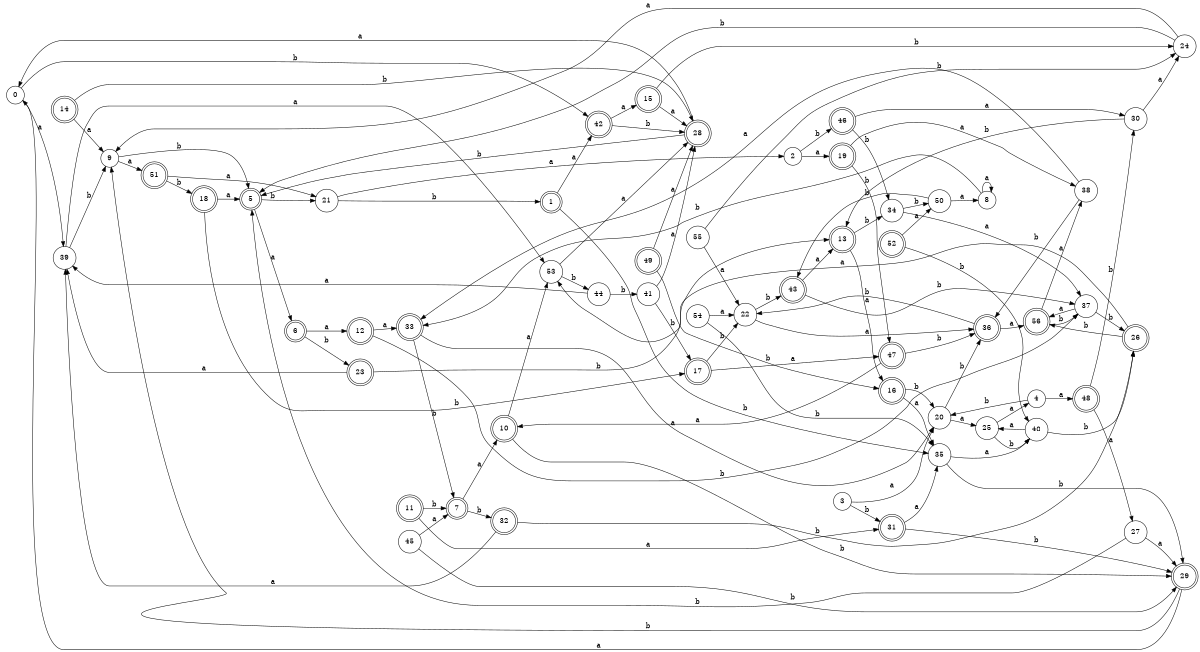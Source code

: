 digraph n46_2 {
__start0 [label="" shape="none"];

rankdir=LR;
size="8,5";

s0 [style="filled", color="black", fillcolor="white" shape="circle", label="0"];
s1 [style="rounded,filled", color="black", fillcolor="white" shape="doublecircle", label="1"];
s2 [style="filled", color="black", fillcolor="white" shape="circle", label="2"];
s3 [style="filled", color="black", fillcolor="white" shape="circle", label="3"];
s4 [style="filled", color="black", fillcolor="white" shape="circle", label="4"];
s5 [style="rounded,filled", color="black", fillcolor="white" shape="doublecircle", label="5"];
s6 [style="rounded,filled", color="black", fillcolor="white" shape="doublecircle", label="6"];
s7 [style="rounded,filled", color="black", fillcolor="white" shape="doublecircle", label="7"];
s8 [style="filled", color="black", fillcolor="white" shape="circle", label="8"];
s9 [style="filled", color="black", fillcolor="white" shape="circle", label="9"];
s10 [style="rounded,filled", color="black", fillcolor="white" shape="doublecircle", label="10"];
s11 [style="rounded,filled", color="black", fillcolor="white" shape="doublecircle", label="11"];
s12 [style="rounded,filled", color="black", fillcolor="white" shape="doublecircle", label="12"];
s13 [style="rounded,filled", color="black", fillcolor="white" shape="doublecircle", label="13"];
s14 [style="rounded,filled", color="black", fillcolor="white" shape="doublecircle", label="14"];
s15 [style="rounded,filled", color="black", fillcolor="white" shape="doublecircle", label="15"];
s16 [style="rounded,filled", color="black", fillcolor="white" shape="doublecircle", label="16"];
s17 [style="rounded,filled", color="black", fillcolor="white" shape="doublecircle", label="17"];
s18 [style="rounded,filled", color="black", fillcolor="white" shape="doublecircle", label="18"];
s19 [style="rounded,filled", color="black", fillcolor="white" shape="doublecircle", label="19"];
s20 [style="filled", color="black", fillcolor="white" shape="circle", label="20"];
s21 [style="filled", color="black", fillcolor="white" shape="circle", label="21"];
s22 [style="filled", color="black", fillcolor="white" shape="circle", label="22"];
s23 [style="rounded,filled", color="black", fillcolor="white" shape="doublecircle", label="23"];
s24 [style="filled", color="black", fillcolor="white" shape="circle", label="24"];
s25 [style="filled", color="black", fillcolor="white" shape="circle", label="25"];
s26 [style="rounded,filled", color="black", fillcolor="white" shape="doublecircle", label="26"];
s27 [style="filled", color="black", fillcolor="white" shape="circle", label="27"];
s28 [style="rounded,filled", color="black", fillcolor="white" shape="doublecircle", label="28"];
s29 [style="rounded,filled", color="black", fillcolor="white" shape="doublecircle", label="29"];
s30 [style="filled", color="black", fillcolor="white" shape="circle", label="30"];
s31 [style="rounded,filled", color="black", fillcolor="white" shape="doublecircle", label="31"];
s32 [style="rounded,filled", color="black", fillcolor="white" shape="doublecircle", label="32"];
s33 [style="rounded,filled", color="black", fillcolor="white" shape="doublecircle", label="33"];
s34 [style="filled", color="black", fillcolor="white" shape="circle", label="34"];
s35 [style="filled", color="black", fillcolor="white" shape="circle", label="35"];
s36 [style="rounded,filled", color="black", fillcolor="white" shape="doublecircle", label="36"];
s37 [style="filled", color="black", fillcolor="white" shape="circle", label="37"];
s38 [style="filled", color="black", fillcolor="white" shape="circle", label="38"];
s39 [style="filled", color="black", fillcolor="white" shape="circle", label="39"];
s40 [style="filled", color="black", fillcolor="white" shape="circle", label="40"];
s41 [style="filled", color="black", fillcolor="white" shape="circle", label="41"];
s42 [style="rounded,filled", color="black", fillcolor="white" shape="doublecircle", label="42"];
s43 [style="rounded,filled", color="black", fillcolor="white" shape="doublecircle", label="43"];
s44 [style="filled", color="black", fillcolor="white" shape="circle", label="44"];
s45 [style="filled", color="black", fillcolor="white" shape="circle", label="45"];
s46 [style="rounded,filled", color="black", fillcolor="white" shape="doublecircle", label="46"];
s47 [style="rounded,filled", color="black", fillcolor="white" shape="doublecircle", label="47"];
s48 [style="rounded,filled", color="black", fillcolor="white" shape="doublecircle", label="48"];
s49 [style="rounded,filled", color="black", fillcolor="white" shape="doublecircle", label="49"];
s50 [style="filled", color="black", fillcolor="white" shape="circle", label="50"];
s51 [style="rounded,filled", color="black", fillcolor="white" shape="doublecircle", label="51"];
s52 [style="rounded,filled", color="black", fillcolor="white" shape="doublecircle", label="52"];
s53 [style="filled", color="black", fillcolor="white" shape="circle", label="53"];
s54 [style="filled", color="black", fillcolor="white" shape="circle", label="54"];
s55 [style="filled", color="black", fillcolor="white" shape="circle", label="55"];
s56 [style="rounded,filled", color="black", fillcolor="white" shape="doublecircle", label="56"];
s0 -> s39 [label="a"];
s0 -> s42 [label="b"];
s1 -> s42 [label="a"];
s1 -> s35 [label="b"];
s2 -> s19 [label="a"];
s2 -> s46 [label="b"];
s3 -> s20 [label="a"];
s3 -> s31 [label="b"];
s4 -> s48 [label="a"];
s4 -> s20 [label="b"];
s5 -> s6 [label="a"];
s5 -> s21 [label="b"];
s6 -> s12 [label="a"];
s6 -> s23 [label="b"];
s7 -> s10 [label="a"];
s7 -> s32 [label="b"];
s8 -> s8 [label="a"];
s8 -> s33 [label="b"];
s9 -> s51 [label="a"];
s9 -> s5 [label="b"];
s10 -> s53 [label="a"];
s10 -> s29 [label="b"];
s11 -> s31 [label="a"];
s11 -> s7 [label="b"];
s12 -> s33 [label="a"];
s12 -> s37 [label="b"];
s13 -> s16 [label="a"];
s13 -> s34 [label="b"];
s14 -> s9 [label="a"];
s14 -> s28 [label="b"];
s15 -> s28 [label="a"];
s15 -> s24 [label="b"];
s16 -> s35 [label="a"];
s16 -> s20 [label="b"];
s17 -> s47 [label="a"];
s17 -> s22 [label="b"];
s18 -> s5 [label="a"];
s18 -> s17 [label="b"];
s19 -> s38 [label="a"];
s19 -> s47 [label="b"];
s20 -> s25 [label="a"];
s20 -> s36 [label="b"];
s21 -> s2 [label="a"];
s21 -> s1 [label="b"];
s22 -> s36 [label="a"];
s22 -> s43 [label="b"];
s23 -> s39 [label="a"];
s23 -> s13 [label="b"];
s24 -> s9 [label="a"];
s24 -> s5 [label="b"];
s25 -> s4 [label="a"];
s25 -> s40 [label="b"];
s26 -> s53 [label="a"];
s26 -> s56 [label="b"];
s27 -> s29 [label="a"];
s27 -> s5 [label="b"];
s28 -> s0 [label="a"];
s28 -> s5 [label="b"];
s29 -> s0 [label="a"];
s29 -> s9 [label="b"];
s30 -> s24 [label="a"];
s30 -> s13 [label="b"];
s31 -> s35 [label="a"];
s31 -> s29 [label="b"];
s32 -> s39 [label="a"];
s32 -> s26 [label="b"];
s33 -> s20 [label="a"];
s33 -> s7 [label="b"];
s34 -> s37 [label="a"];
s34 -> s50 [label="b"];
s35 -> s40 [label="a"];
s35 -> s29 [label="b"];
s36 -> s56 [label="a"];
s36 -> s22 [label="b"];
s37 -> s56 [label="a"];
s37 -> s26 [label="b"];
s38 -> s33 [label="a"];
s38 -> s36 [label="b"];
s39 -> s53 [label="a"];
s39 -> s9 [label="b"];
s40 -> s25 [label="a"];
s40 -> s26 [label="b"];
s41 -> s28 [label="a"];
s41 -> s17 [label="b"];
s42 -> s15 [label="a"];
s42 -> s28 [label="b"];
s43 -> s13 [label="a"];
s43 -> s37 [label="b"];
s44 -> s39 [label="a"];
s44 -> s41 [label="b"];
s45 -> s7 [label="a"];
s45 -> s29 [label="b"];
s46 -> s30 [label="a"];
s46 -> s34 [label="b"];
s47 -> s10 [label="a"];
s47 -> s36 [label="b"];
s48 -> s27 [label="a"];
s48 -> s30 [label="b"];
s49 -> s28 [label="a"];
s49 -> s16 [label="b"];
s50 -> s8 [label="a"];
s50 -> s43 [label="b"];
s51 -> s21 [label="a"];
s51 -> s18 [label="b"];
s52 -> s50 [label="a"];
s52 -> s40 [label="b"];
s53 -> s28 [label="a"];
s53 -> s44 [label="b"];
s54 -> s22 [label="a"];
s54 -> s35 [label="b"];
s55 -> s22 [label="a"];
s55 -> s24 [label="b"];
s56 -> s38 [label="a"];
s56 -> s37 [label="b"];

}